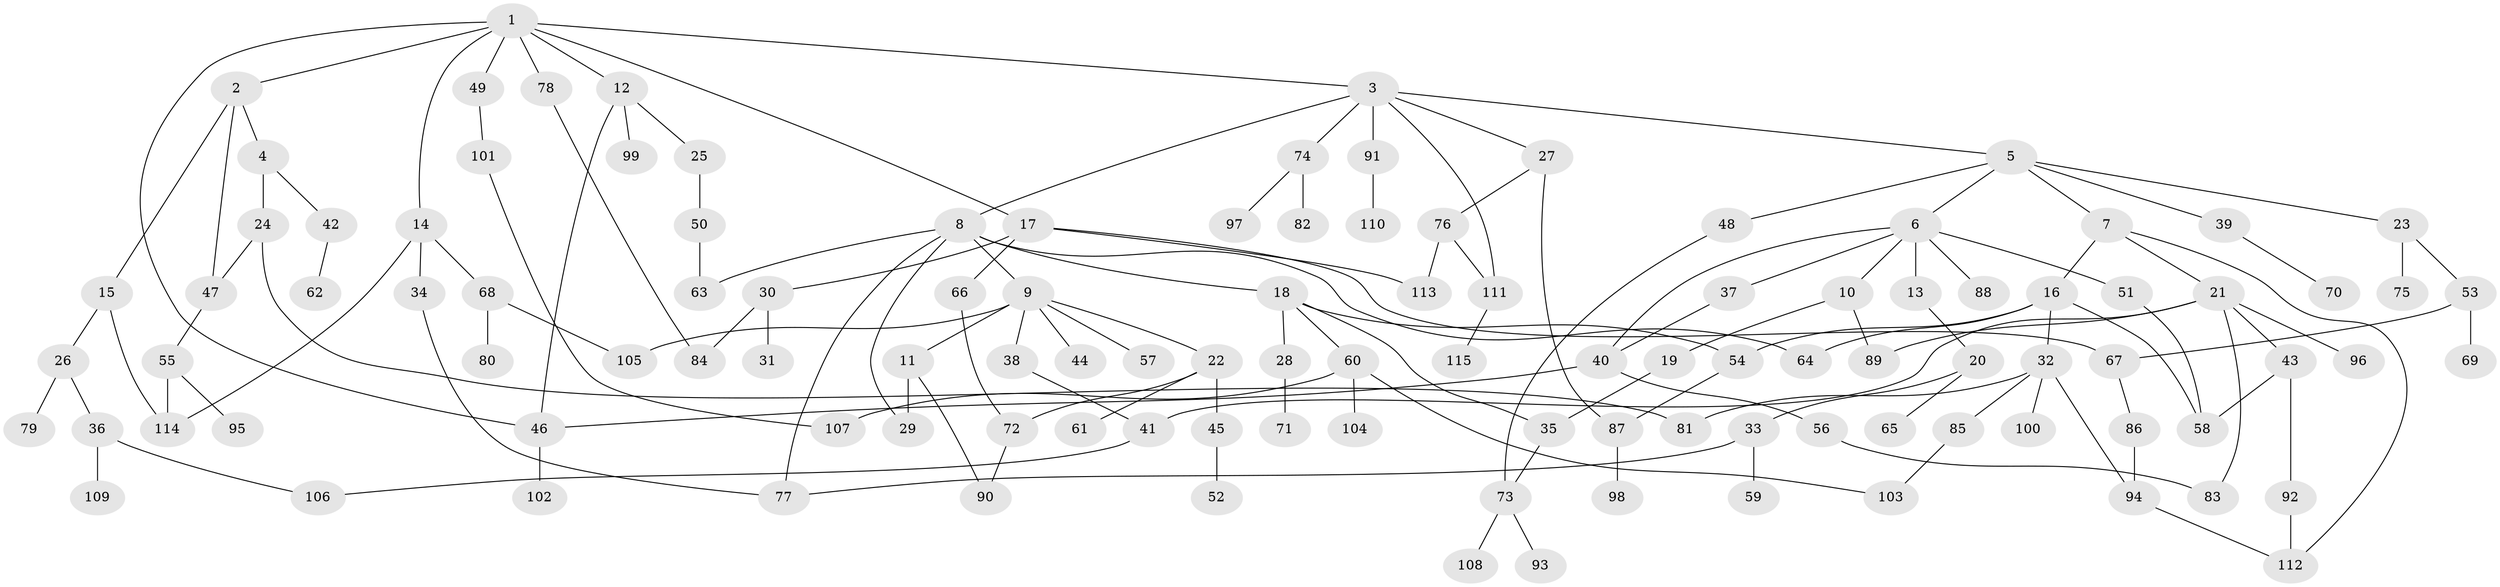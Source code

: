 // Generated by graph-tools (version 1.1) at 2025/10/02/27/25 16:10:53]
// undirected, 115 vertices, 148 edges
graph export_dot {
graph [start="1"]
  node [color=gray90,style=filled];
  1;
  2;
  3;
  4;
  5;
  6;
  7;
  8;
  9;
  10;
  11;
  12;
  13;
  14;
  15;
  16;
  17;
  18;
  19;
  20;
  21;
  22;
  23;
  24;
  25;
  26;
  27;
  28;
  29;
  30;
  31;
  32;
  33;
  34;
  35;
  36;
  37;
  38;
  39;
  40;
  41;
  42;
  43;
  44;
  45;
  46;
  47;
  48;
  49;
  50;
  51;
  52;
  53;
  54;
  55;
  56;
  57;
  58;
  59;
  60;
  61;
  62;
  63;
  64;
  65;
  66;
  67;
  68;
  69;
  70;
  71;
  72;
  73;
  74;
  75;
  76;
  77;
  78;
  79;
  80;
  81;
  82;
  83;
  84;
  85;
  86;
  87;
  88;
  89;
  90;
  91;
  92;
  93;
  94;
  95;
  96;
  97;
  98;
  99;
  100;
  101;
  102;
  103;
  104;
  105;
  106;
  107;
  108;
  109;
  110;
  111;
  112;
  113;
  114;
  115;
  1 -- 2;
  1 -- 3;
  1 -- 12;
  1 -- 14;
  1 -- 17;
  1 -- 49;
  1 -- 78;
  1 -- 46;
  2 -- 4;
  2 -- 15;
  2 -- 47;
  3 -- 5;
  3 -- 8;
  3 -- 27;
  3 -- 74;
  3 -- 91;
  3 -- 111;
  4 -- 24;
  4 -- 42;
  5 -- 6;
  5 -- 7;
  5 -- 23;
  5 -- 39;
  5 -- 48;
  6 -- 10;
  6 -- 13;
  6 -- 37;
  6 -- 51;
  6 -- 88;
  6 -- 40;
  7 -- 16;
  7 -- 21;
  7 -- 112;
  8 -- 9;
  8 -- 18;
  8 -- 29;
  8 -- 63;
  8 -- 64;
  8 -- 77;
  9 -- 11;
  9 -- 22;
  9 -- 38;
  9 -- 44;
  9 -- 57;
  9 -- 105;
  10 -- 19;
  10 -- 89;
  11 -- 90;
  11 -- 29;
  12 -- 25;
  12 -- 46;
  12 -- 99;
  13 -- 20;
  14 -- 34;
  14 -- 68;
  14 -- 114;
  15 -- 26;
  15 -- 114;
  16 -- 32;
  16 -- 64;
  16 -- 54;
  16 -- 58;
  17 -- 30;
  17 -- 66;
  17 -- 67;
  17 -- 113;
  18 -- 28;
  18 -- 54;
  18 -- 60;
  18 -- 35;
  19 -- 35;
  20 -- 33;
  20 -- 65;
  21 -- 41;
  21 -- 43;
  21 -- 83;
  21 -- 89;
  21 -- 96;
  22 -- 45;
  22 -- 61;
  22 -- 72;
  23 -- 53;
  23 -- 75;
  24 -- 47;
  24 -- 81;
  25 -- 50;
  26 -- 36;
  26 -- 79;
  27 -- 76;
  27 -- 87;
  28 -- 71;
  30 -- 31;
  30 -- 84;
  32 -- 85;
  32 -- 94;
  32 -- 100;
  32 -- 81;
  33 -- 59;
  33 -- 77;
  34 -- 77;
  35 -- 73;
  36 -- 109;
  36 -- 106;
  37 -- 40;
  38 -- 41;
  39 -- 70;
  40 -- 56;
  40 -- 46;
  41 -- 106;
  42 -- 62;
  43 -- 92;
  43 -- 58;
  45 -- 52;
  46 -- 102;
  47 -- 55;
  48 -- 73;
  49 -- 101;
  50 -- 63;
  51 -- 58;
  53 -- 69;
  53 -- 67;
  54 -- 87;
  55 -- 95;
  55 -- 114;
  56 -- 83;
  60 -- 104;
  60 -- 103;
  60 -- 107;
  66 -- 72;
  67 -- 86;
  68 -- 80;
  68 -- 105;
  72 -- 90;
  73 -- 93;
  73 -- 108;
  74 -- 82;
  74 -- 97;
  76 -- 111;
  76 -- 113;
  78 -- 84;
  85 -- 103;
  86 -- 94;
  87 -- 98;
  91 -- 110;
  92 -- 112;
  94 -- 112;
  101 -- 107;
  111 -- 115;
}
